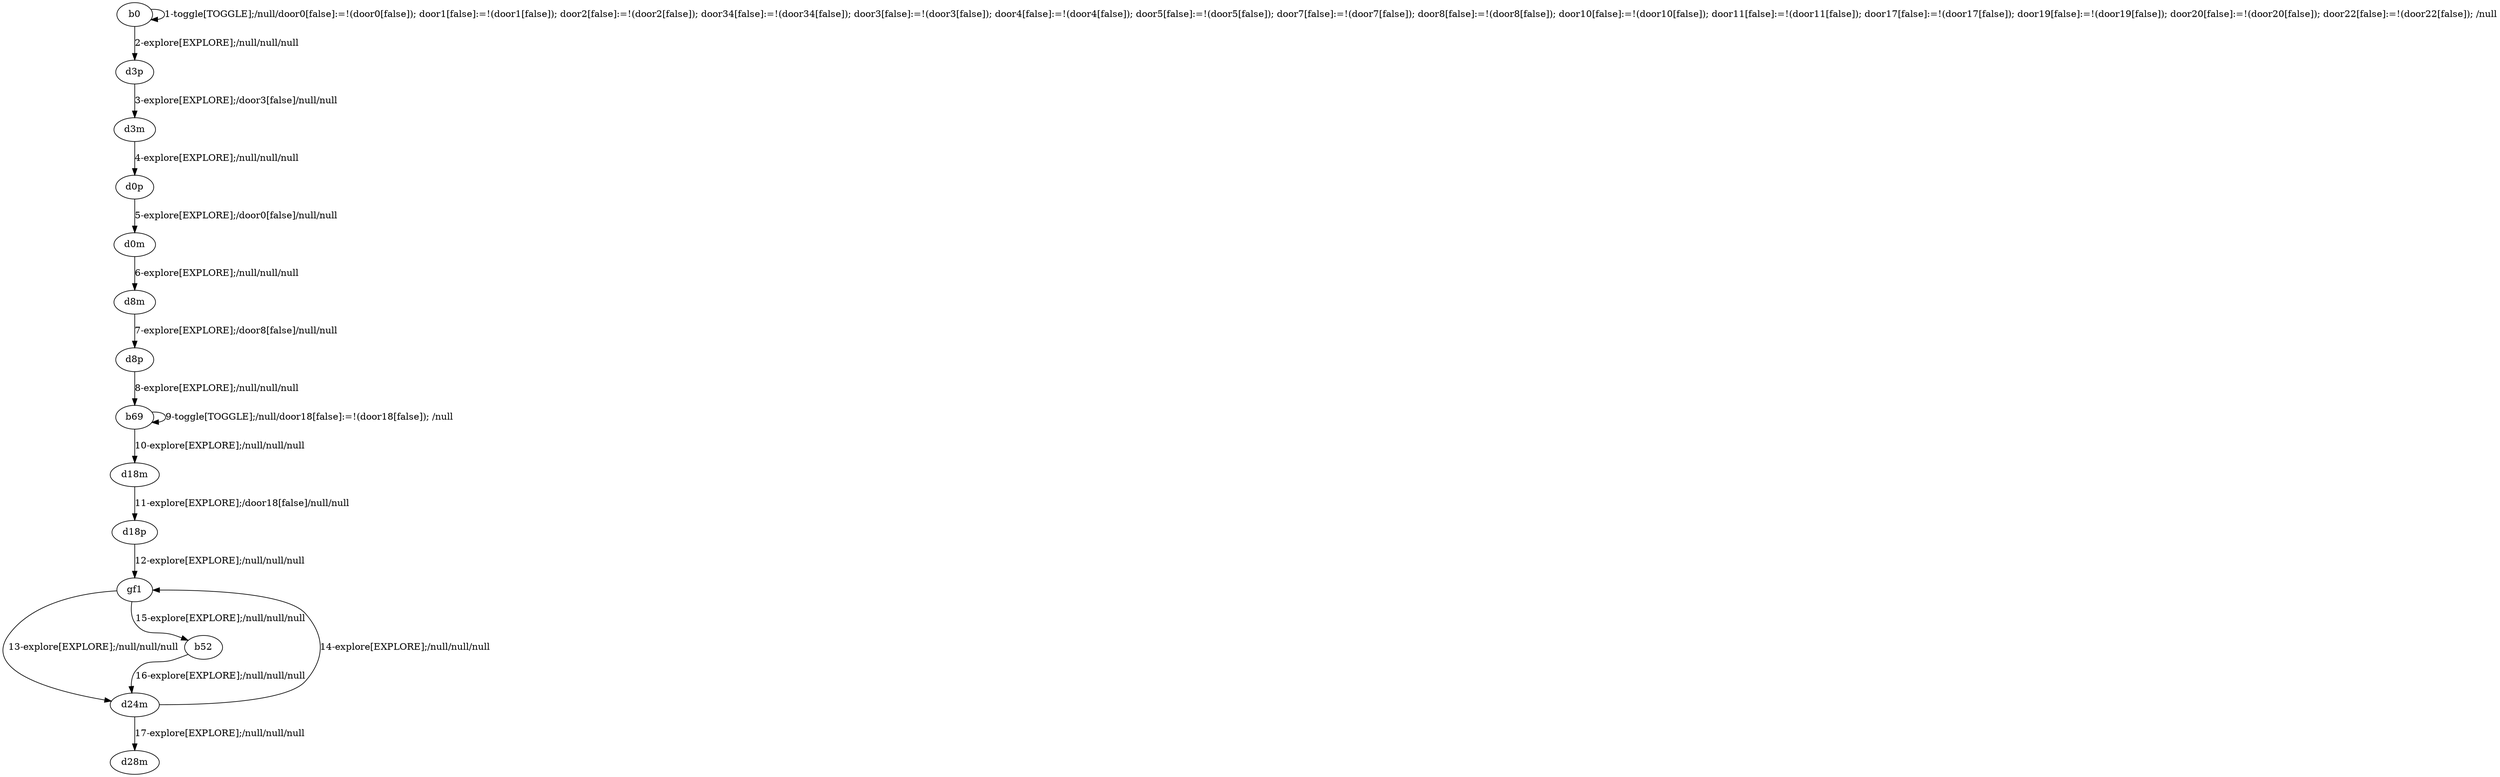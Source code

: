 # Total number of goals covered by this test: 1
# d24m --> gf1

digraph g {
"b0" -> "b0" [label = "1-toggle[TOGGLE];/null/door0[false]:=!(door0[false]); door1[false]:=!(door1[false]); door2[false]:=!(door2[false]); door34[false]:=!(door34[false]); door3[false]:=!(door3[false]); door4[false]:=!(door4[false]); door5[false]:=!(door5[false]); door7[false]:=!(door7[false]); door8[false]:=!(door8[false]); door10[false]:=!(door10[false]); door11[false]:=!(door11[false]); door17[false]:=!(door17[false]); door19[false]:=!(door19[false]); door20[false]:=!(door20[false]); door22[false]:=!(door22[false]); /null"];
"b0" -> "d3p" [label = "2-explore[EXPLORE];/null/null/null"];
"d3p" -> "d3m" [label = "3-explore[EXPLORE];/door3[false]/null/null"];
"d3m" -> "d0p" [label = "4-explore[EXPLORE];/null/null/null"];
"d0p" -> "d0m" [label = "5-explore[EXPLORE];/door0[false]/null/null"];
"d0m" -> "d8m" [label = "6-explore[EXPLORE];/null/null/null"];
"d8m" -> "d8p" [label = "7-explore[EXPLORE];/door8[false]/null/null"];
"d8p" -> "b69" [label = "8-explore[EXPLORE];/null/null/null"];
"b69" -> "b69" [label = "9-toggle[TOGGLE];/null/door18[false]:=!(door18[false]); /null"];
"b69" -> "d18m" [label = "10-explore[EXPLORE];/null/null/null"];
"d18m" -> "d18p" [label = "11-explore[EXPLORE];/door18[false]/null/null"];
"d18p" -> "gf1" [label = "12-explore[EXPLORE];/null/null/null"];
"gf1" -> "d24m" [label = "13-explore[EXPLORE];/null/null/null"];
"d24m" -> "gf1" [label = "14-explore[EXPLORE];/null/null/null"];
"gf1" -> "b52" [label = "15-explore[EXPLORE];/null/null/null"];
"b52" -> "d24m" [label = "16-explore[EXPLORE];/null/null/null"];
"d24m" -> "d28m" [label = "17-explore[EXPLORE];/null/null/null"];
}